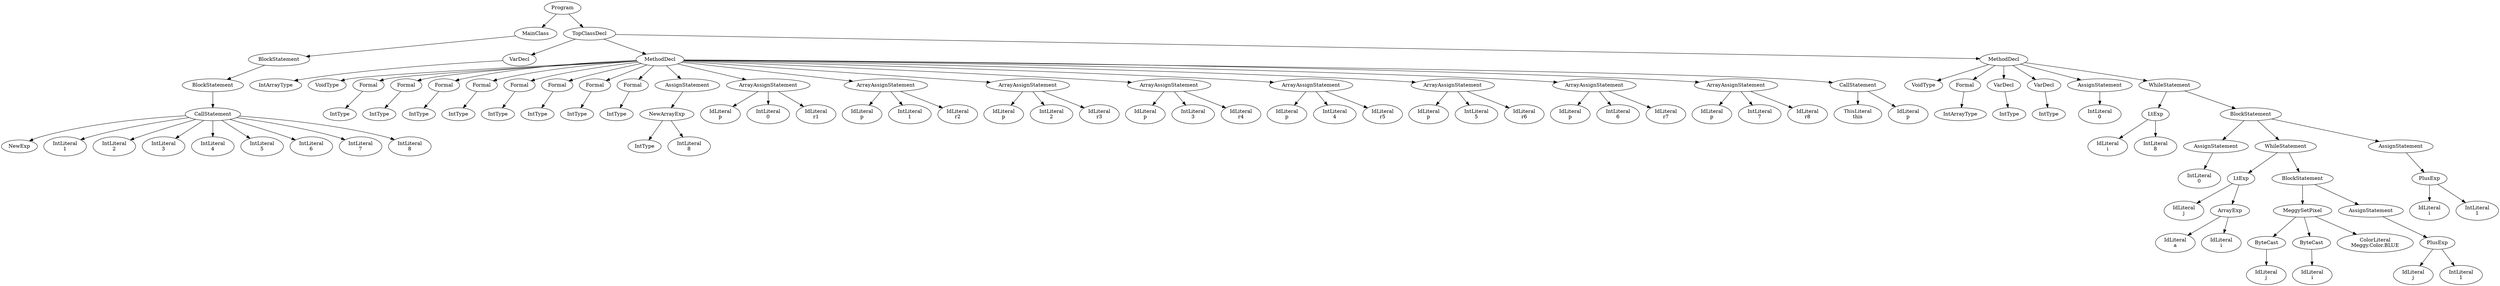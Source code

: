 digraph ASTGraph {
0 [ label="Program" ];
1 [ label="MainClass" ];
0 -> 1
2 [ label="BlockStatement" ];
1 -> 2
3 [ label="BlockStatement" ];
2 -> 3
4 [ label="CallStatement" ];
3 -> 4
5 [ label="NewExp" ];
4 -> 5
6 [ label="IntLiteral\n1" ];
4 -> 6
7 [ label="IntLiteral\n2" ];
4 -> 7
8 [ label="IntLiteral\n3" ];
4 -> 8
9 [ label="IntLiteral\n4" ];
4 -> 9
10 [ label="IntLiteral\n5" ];
4 -> 10
11 [ label="IntLiteral\n6" ];
4 -> 11
12 [ label="IntLiteral\n7" ];
4 -> 12
13 [ label="IntLiteral\n8" ];
4 -> 13
14 [ label="TopClassDecl" ];
0 -> 14
15 [ label="VarDecl" ];
14 -> 15
16 [ label="IntArrayType" ];
15 -> 16
17 [ label="MethodDecl" ];
14 -> 17
18 [ label="VoidType" ];
17 -> 18
19 [ label="Formal" ];
17 -> 19
20 [ label="IntType" ];
19 -> 20
21 [ label="Formal" ];
17 -> 21
22 [ label="IntType" ];
21 -> 22
23 [ label="Formal" ];
17 -> 23
24 [ label="IntType" ];
23 -> 24
25 [ label="Formal" ];
17 -> 25
26 [ label="IntType" ];
25 -> 26
27 [ label="Formal" ];
17 -> 27
28 [ label="IntType" ];
27 -> 28
29 [ label="Formal" ];
17 -> 29
30 [ label="IntType" ];
29 -> 30
31 [ label="Formal" ];
17 -> 31
32 [ label="IntType" ];
31 -> 32
33 [ label="Formal" ];
17 -> 33
34 [ label="IntType" ];
33 -> 34
35 [ label="AssignStatement" ];
17 -> 35
36 [ label="NewArrayExp" ];
35 -> 36
37 [ label="IntType" ];
36 -> 37
38 [ label="IntLiteral\n8" ];
36 -> 38
39 [ label="ArrayAssignStatement" ];
17 -> 39
40 [ label="IdLiteral\np" ];
39 -> 40
41 [ label="IntLiteral\n0" ];
39 -> 41
42 [ label="IdLiteral\nr1" ];
39 -> 42
43 [ label="ArrayAssignStatement" ];
17 -> 43
44 [ label="IdLiteral\np" ];
43 -> 44
45 [ label="IntLiteral\n1" ];
43 -> 45
46 [ label="IdLiteral\nr2" ];
43 -> 46
47 [ label="ArrayAssignStatement" ];
17 -> 47
48 [ label="IdLiteral\np" ];
47 -> 48
49 [ label="IntLiteral\n2" ];
47 -> 49
50 [ label="IdLiteral\nr3" ];
47 -> 50
51 [ label="ArrayAssignStatement" ];
17 -> 51
52 [ label="IdLiteral\np" ];
51 -> 52
53 [ label="IntLiteral\n3" ];
51 -> 53
54 [ label="IdLiteral\nr4" ];
51 -> 54
55 [ label="ArrayAssignStatement" ];
17 -> 55
56 [ label="IdLiteral\np" ];
55 -> 56
57 [ label="IntLiteral\n4" ];
55 -> 57
58 [ label="IdLiteral\nr5" ];
55 -> 58
59 [ label="ArrayAssignStatement" ];
17 -> 59
60 [ label="IdLiteral\np" ];
59 -> 60
61 [ label="IntLiteral\n5" ];
59 -> 61
62 [ label="IdLiteral\nr6" ];
59 -> 62
63 [ label="ArrayAssignStatement" ];
17 -> 63
64 [ label="IdLiteral\np" ];
63 -> 64
65 [ label="IntLiteral\n6" ];
63 -> 65
66 [ label="IdLiteral\nr7" ];
63 -> 66
67 [ label="ArrayAssignStatement" ];
17 -> 67
68 [ label="IdLiteral\np" ];
67 -> 68
69 [ label="IntLiteral\n7" ];
67 -> 69
70 [ label="IdLiteral\nr8" ];
67 -> 70
71 [ label="CallStatement" ];
17 -> 71
72 [ label="ThisLiteral\nthis" ];
71 -> 72
73 [ label="IdLiteral\np" ];
71 -> 73
74 [ label="MethodDecl" ];
14 -> 74
75 [ label="VoidType" ];
74 -> 75
76 [ label="Formal" ];
74 -> 76
77 [ label="IntArrayType" ];
76 -> 77
78 [ label="VarDecl" ];
74 -> 78
79 [ label="IntType" ];
78 -> 79
80 [ label="VarDecl" ];
74 -> 80
81 [ label="IntType" ];
80 -> 81
82 [ label="AssignStatement" ];
74 -> 82
83 [ label="IntLiteral\n0" ];
82 -> 83
84 [ label="WhileStatement" ];
74 -> 84
85 [ label="LtExp" ];
84 -> 85
86 [ label="IdLiteral\ni" ];
85 -> 86
87 [ label="IntLiteral\n8" ];
85 -> 87
88 [ label="BlockStatement" ];
84 -> 88
89 [ label="AssignStatement" ];
88 -> 89
90 [ label="IntLiteral\n0" ];
89 -> 90
91 [ label="WhileStatement" ];
88 -> 91
92 [ label="LtExp" ];
91 -> 92
93 [ label="IdLiteral\nj" ];
92 -> 93
94 [ label="ArrayExp" ];
92 -> 94
95 [ label="IdLiteral\na" ];
94 -> 95
96 [ label="IdLiteral\ni" ];
94 -> 96
97 [ label="BlockStatement" ];
91 -> 97
98 [ label="MeggySetPixel" ];
97 -> 98
99 [ label="ByteCast" ];
98 -> 99
100 [ label="IdLiteral\nj" ];
99 -> 100
101 [ label="ByteCast" ];
98 -> 101
102 [ label="IdLiteral\ni" ];
101 -> 102
103 [ label="ColorLiteral\nMeggy.Color.BLUE" ];
98 -> 103
104 [ label="AssignStatement" ];
97 -> 104
105 [ label="PlusExp" ];
104 -> 105
106 [ label="IdLiteral\nj" ];
105 -> 106
107 [ label="IntLiteral\n1" ];
105 -> 107
108 [ label="AssignStatement" ];
88 -> 108
109 [ label="PlusExp" ];
108 -> 109
110 [ label="IdLiteral\ni" ];
109 -> 110
111 [ label="IntLiteral\n1" ];
109 -> 111
}
